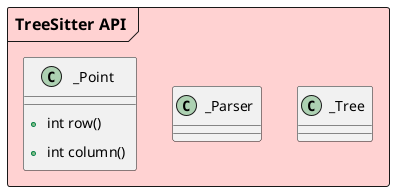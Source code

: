 @startuml
skinparam packageStyle rectangle
skinparam linetype ortho
skinparam padding 5
skinparam backgroundColor white
skinparam ArrowColor black
'skinparam nodesep 20
skinparam ranksep 25
skinparam defaultFontSize 14
skinparam arrowFontSize 13
skinparam arrowFontColor black
skinparam classAttributeIconSize 8
'skinparam packageFontSize 14
skinparam frameFontSize 16
skinparam packageFontStyle bold
skinparam shadowing false
' Force portrait orientation
top to bottom direction

frame "TreeSitter API" as TreeSitterLayer #FFD2D2 {
  class "_Point" as Point {
    +int row()
    +int column()
  }
  class "_Parser" as Parser
  class "_Tree" as Tree

}

' TreeSitter API connections
Parser -[hidden]right-> Tree
@enduml